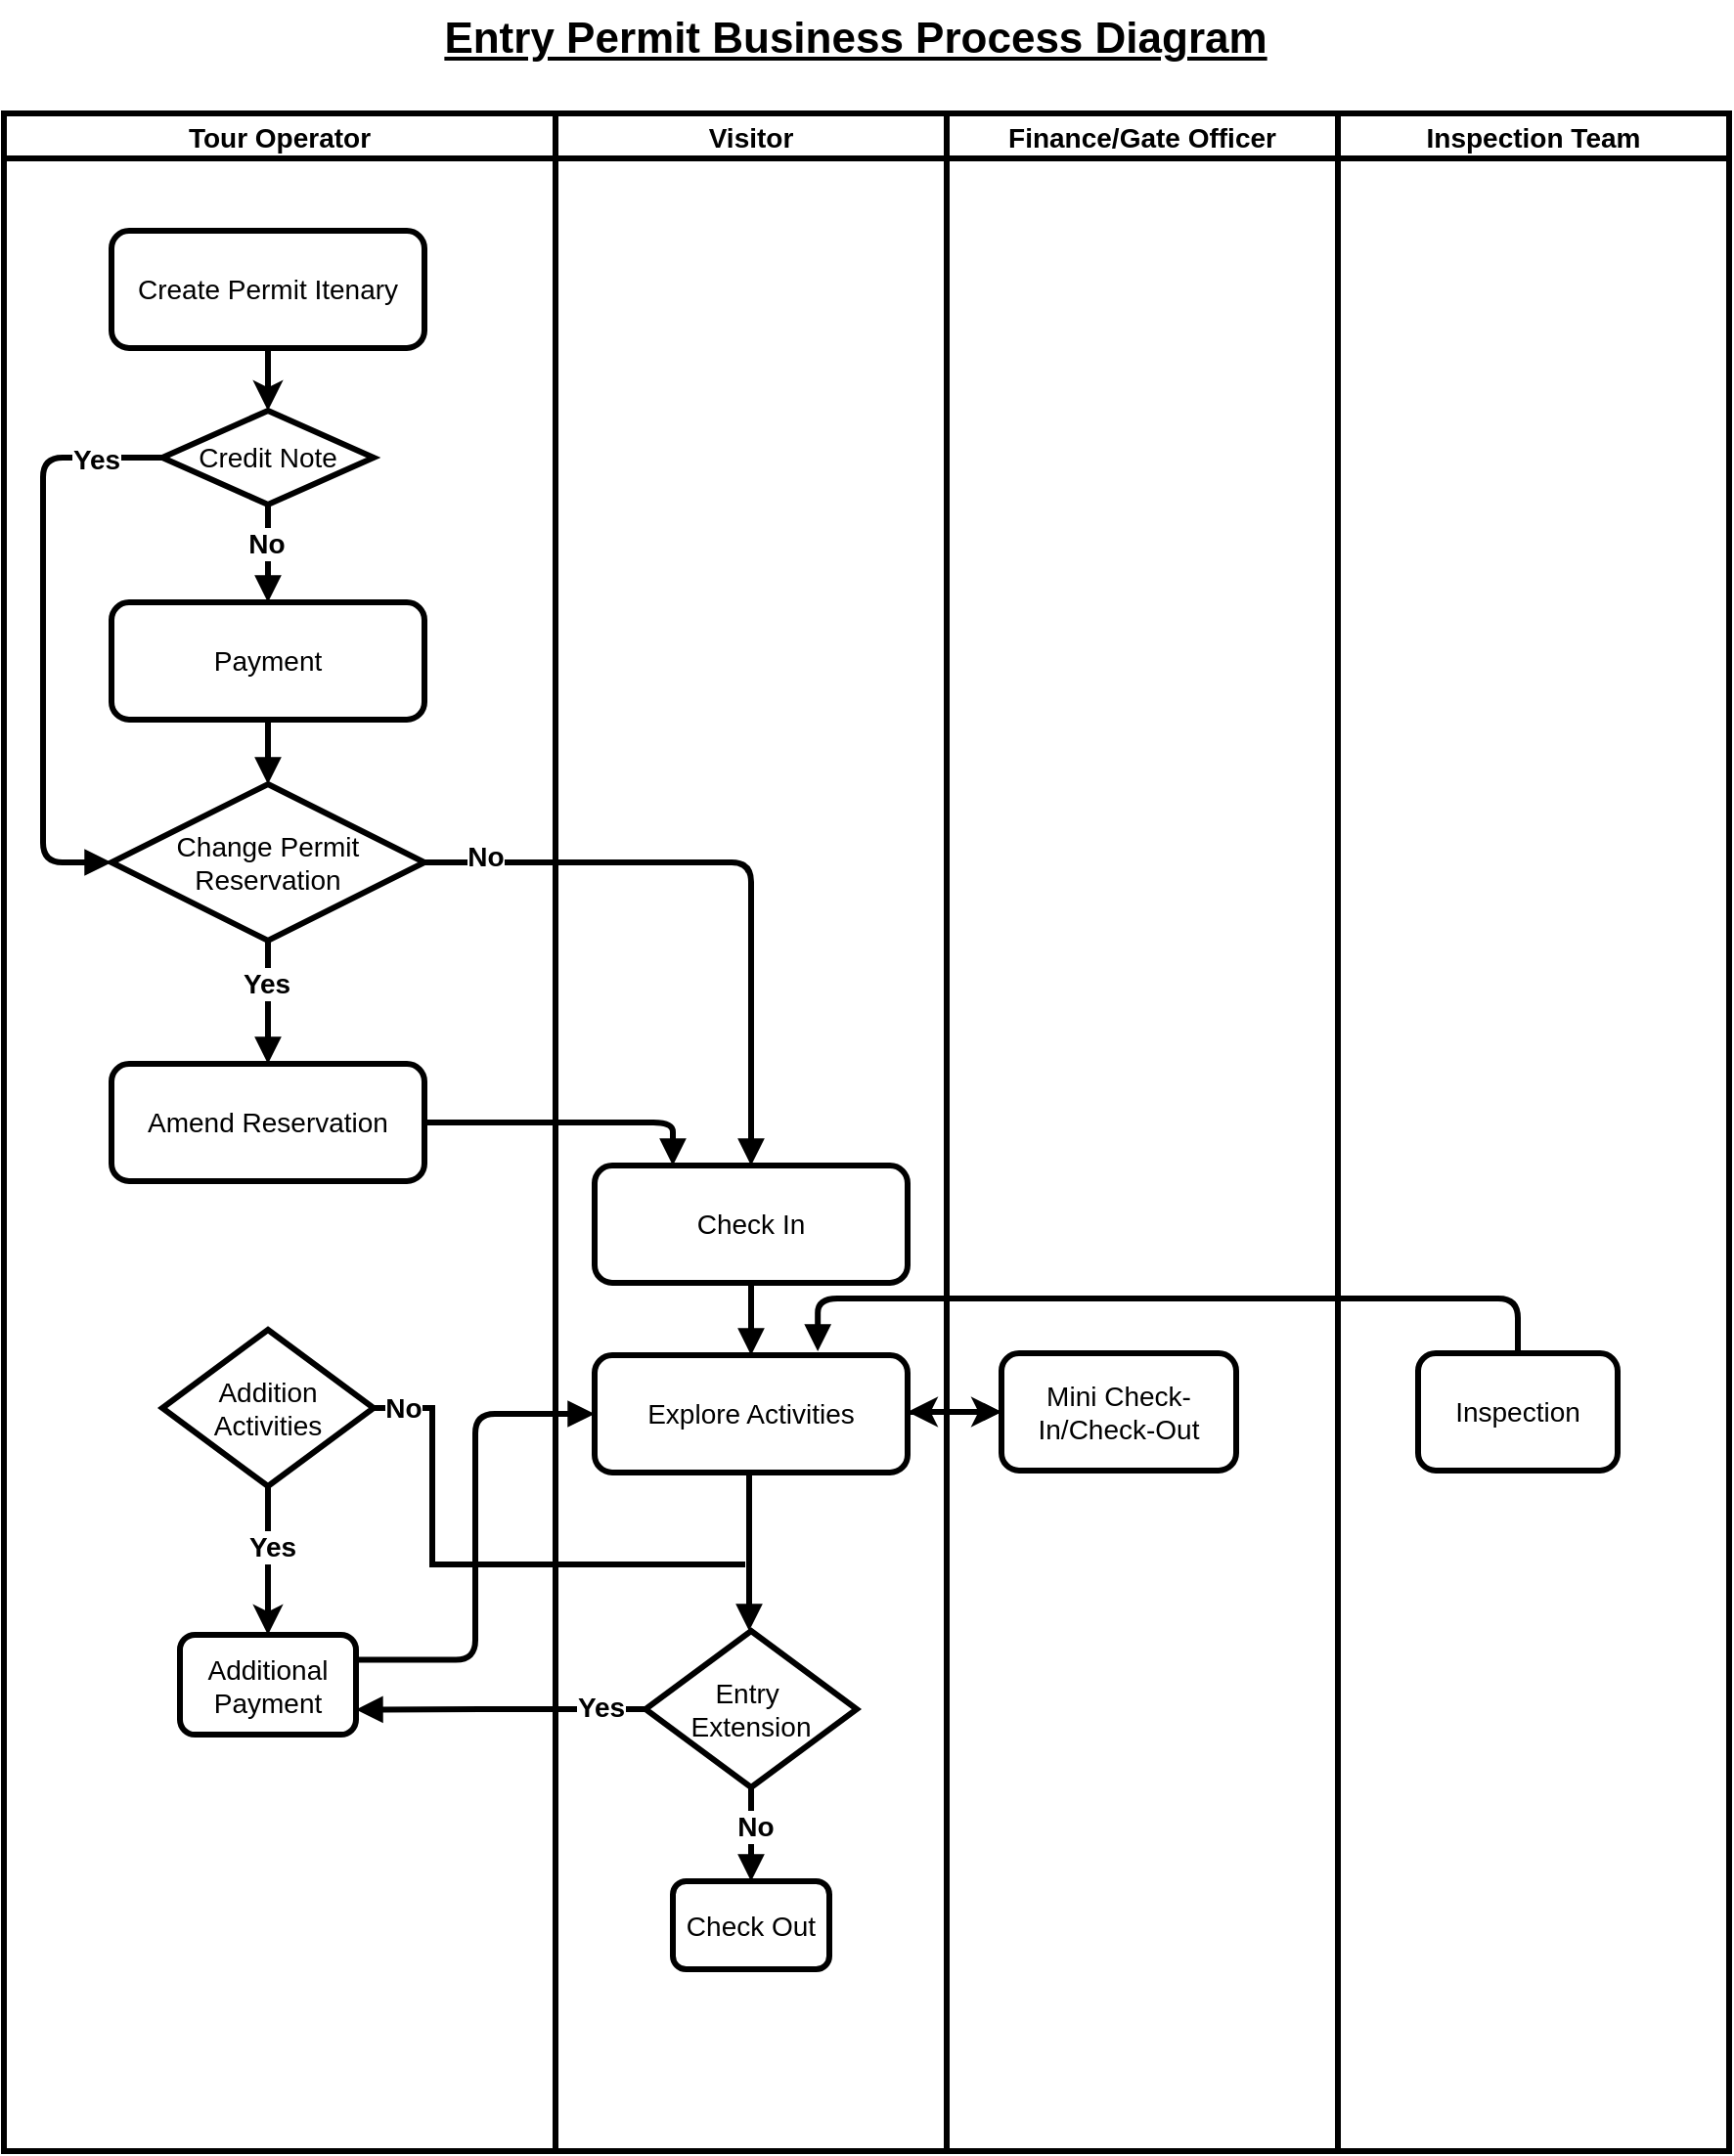 <mxfile version="27.1.0">
  <diagram id="swimlane" name="Swimlane-Entry Permit">
    <mxGraphModel dx="1426" dy="1032" grid="1" gridSize="10" guides="1" tooltips="1" connect="1" arrows="1" fold="1" page="1" pageScale="1" pageWidth="827" pageHeight="1169" math="0" shadow="0">
      <root>
        <mxCell id="0" />
        <mxCell id="1" parent="0" />
        <mxCell id="2" value="Tour Operator" style="swimlane;strokeWidth=3;fontSize=14;" parent="1" vertex="1">
          <mxGeometry x="151" y="118" width="282" height="1042" as="geometry" />
        </mxCell>
        <mxCell id="6" value="Create Permit Itenary" style="rounded=1;whiteSpace=wrap;html=1;strokeWidth=3;fontSize=14;" parent="2" vertex="1">
          <mxGeometry x="55" y="60" width="160" height="60" as="geometry" />
        </mxCell>
        <mxCell id="4jdVKeHSQ_0vZsYD6vu7-24" value="Payment" style="rounded=1;whiteSpace=wrap;html=1;strokeWidth=3;fontSize=14;" vertex="1" parent="2">
          <mxGeometry x="55" y="250" width="160" height="60" as="geometry" />
        </mxCell>
        <mxCell id="4jdVKeHSQ_0vZsYD6vu7-27" value="" style="endArrow=classic;html=1;rounded=0;exitX=0.5;exitY=1;exitDx=0;exitDy=0;strokeWidth=3;entryX=0.5;entryY=0;entryDx=0;entryDy=0;" edge="1" parent="2" source="6" target="4jdVKeHSQ_0vZsYD6vu7-61">
          <mxGeometry width="50" height="50" relative="1" as="geometry">
            <mxPoint x="243" y="463" as="sourcePoint" />
            <mxPoint x="135" y="172" as="targetPoint" />
          </mxGeometry>
        </mxCell>
        <mxCell id="4jdVKeHSQ_0vZsYD6vu7-28" value="Amend Reservation" style="rounded=1;whiteSpace=wrap;html=1;strokeWidth=3;fontSize=14;" vertex="1" parent="2">
          <mxGeometry x="55" y="486" width="160" height="60" as="geometry" />
        </mxCell>
        <mxCell id="4jdVKeHSQ_0vZsYD6vu7-54" value="" style="edgeStyle=orthogonalEdgeStyle;rounded=0;orthogonalLoop=1;jettySize=auto;html=1;strokeWidth=3;" edge="1" parent="2" source="4jdVKeHSQ_0vZsYD6vu7-33" target="13">
          <mxGeometry relative="1" as="geometry" />
        </mxCell>
        <mxCell id="4jdVKeHSQ_0vZsYD6vu7-67" value="&lt;font style=&quot;font-size: 14px;&quot;&gt;&lt;b&gt;Yes&lt;/b&gt;&lt;/font&gt;" style="edgeLabel;html=1;align=center;verticalAlign=middle;resizable=0;points=[];" vertex="1" connectable="0" parent="4jdVKeHSQ_0vZsYD6vu7-54">
          <mxGeometry x="-0.195" y="2" relative="1" as="geometry">
            <mxPoint as="offset" />
          </mxGeometry>
        </mxCell>
        <mxCell id="13" value="Additional Payment" style="rounded=1;whiteSpace=wrap;html=1;strokeWidth=3;fontSize=14;" parent="2" vertex="1">
          <mxGeometry x="90" y="778" width="90" height="51" as="geometry" />
        </mxCell>
        <mxCell id="4jdVKeHSQ_0vZsYD6vu7-29" value="&lt;font style=&quot;font-size: 14px;&quot;&gt;Change Permit Reservation&lt;/font&gt;" style="rhombus;whiteSpace=wrap;html=1;strokeWidth=3;" vertex="1" parent="2">
          <mxGeometry x="55" y="343" width="160" height="80" as="geometry" />
        </mxCell>
        <mxCell id="4jdVKeHSQ_0vZsYD6vu7-30" style="edgeStyle=orthogonalEdgeStyle;endArrow=block;html=1;strokeWidth=3;fontSize=14;exitX=0.5;exitY=1;exitDx=0;exitDy=0;entryX=0.5;entryY=0;entryDx=0;entryDy=0;" edge="1" parent="2" source="4jdVKeHSQ_0vZsYD6vu7-24" target="4jdVKeHSQ_0vZsYD6vu7-29">
          <mxGeometry relative="1" as="geometry">
            <mxPoint x="523" y="525" as="sourcePoint" />
            <mxPoint x="643" y="448" as="targetPoint" />
          </mxGeometry>
        </mxCell>
        <mxCell id="4jdVKeHSQ_0vZsYD6vu7-31" style="edgeStyle=orthogonalEdgeStyle;endArrow=block;html=1;strokeWidth=3;fontSize=14;exitX=0.5;exitY=1;exitDx=0;exitDy=0;entryX=0.5;entryY=0;entryDx=0;entryDy=0;" edge="1" parent="2" source="4jdVKeHSQ_0vZsYD6vu7-29" target="4jdVKeHSQ_0vZsYD6vu7-28">
          <mxGeometry relative="1" as="geometry">
            <mxPoint x="293" y="278" as="sourcePoint" />
            <mxPoint x="413" y="311" as="targetPoint" />
          </mxGeometry>
        </mxCell>
        <mxCell id="4jdVKeHSQ_0vZsYD6vu7-38" value="&lt;font style=&quot;font-size: 14px;&quot;&gt;&lt;b&gt;Yes&lt;/b&gt;&lt;/font&gt;" style="edgeLabel;html=1;align=center;verticalAlign=middle;resizable=0;points=[];" vertex="1" connectable="0" parent="4jdVKeHSQ_0vZsYD6vu7-31">
          <mxGeometry x="-0.302" y="-1" relative="1" as="geometry">
            <mxPoint as="offset" />
          </mxGeometry>
        </mxCell>
        <mxCell id="4jdVKeHSQ_0vZsYD6vu7-33" value="&lt;font style=&quot;font-size: 14px;&quot;&gt;Addition Activities&lt;/font&gt;" style="rhombus;whiteSpace=wrap;html=1;strokeWidth=3;" vertex="1" parent="2">
          <mxGeometry x="81" y="622" width="108" height="80" as="geometry" />
        </mxCell>
        <mxCell id="4jdVKeHSQ_0vZsYD6vu7-61" value="&lt;font style=&quot;font-size: 14px;&quot;&gt;Credit Note &lt;/font&gt;" style="rhombus;whiteSpace=wrap;html=1;strokeWidth=3;" vertex="1" parent="2">
          <mxGeometry x="81" y="152" width="108" height="48" as="geometry" />
        </mxCell>
        <mxCell id="4jdVKeHSQ_0vZsYD6vu7-62" style="edgeStyle=orthogonalEdgeStyle;endArrow=block;html=1;strokeWidth=3;fontSize=14;exitX=0.5;exitY=1;exitDx=0;exitDy=0;entryX=0.5;entryY=0;entryDx=0;entryDy=0;" edge="1" parent="2" source="4jdVKeHSQ_0vZsYD6vu7-61" target="4jdVKeHSQ_0vZsYD6vu7-24">
          <mxGeometry relative="1" as="geometry">
            <mxPoint x="160" y="212" as="sourcePoint" />
            <mxPoint x="160" y="245" as="targetPoint" />
          </mxGeometry>
        </mxCell>
        <mxCell id="4jdVKeHSQ_0vZsYD6vu7-63" value="&lt;font style=&quot;font-size: 14px;&quot;&gt;&lt;b&gt;No&lt;/b&gt;&lt;/font&gt;" style="edgeLabel;html=1;align=center;verticalAlign=middle;resizable=0;points=[];" vertex="1" connectable="0" parent="4jdVKeHSQ_0vZsYD6vu7-62">
          <mxGeometry x="-0.2" y="-1" relative="1" as="geometry">
            <mxPoint as="offset" />
          </mxGeometry>
        </mxCell>
        <mxCell id="4jdVKeHSQ_0vZsYD6vu7-64" style="edgeStyle=orthogonalEdgeStyle;endArrow=block;html=1;strokeWidth=3;fontSize=14;exitX=0;exitY=0.5;exitDx=0;exitDy=0;entryX=0;entryY=0.5;entryDx=0;entryDy=0;" edge="1" parent="2" source="4jdVKeHSQ_0vZsYD6vu7-61" target="4jdVKeHSQ_0vZsYD6vu7-29">
          <mxGeometry relative="1" as="geometry">
            <mxPoint x="408" y="370" as="sourcePoint" />
            <mxPoint x="50" y="369" as="targetPoint" />
            <Array as="points">
              <mxPoint x="20" y="176" />
              <mxPoint x="20" y="383" />
            </Array>
          </mxGeometry>
        </mxCell>
        <mxCell id="4jdVKeHSQ_0vZsYD6vu7-65" value="&lt;font style=&quot;font-size: 14px;&quot;&gt;&lt;b&gt;Yes&lt;/b&gt;&lt;/font&gt;" style="edgeLabel;html=1;align=center;verticalAlign=middle;resizable=0;points=[];" vertex="1" connectable="0" parent="4jdVKeHSQ_0vZsYD6vu7-64">
          <mxGeometry x="-0.776" y="1" relative="1" as="geometry">
            <mxPoint as="offset" />
          </mxGeometry>
        </mxCell>
        <mxCell id="3" value="Visitor" style="swimlane;strokeWidth=3;fontSize=14;" parent="1" vertex="1">
          <mxGeometry x="433" y="118" width="200" height="1042" as="geometry" />
        </mxCell>
        <mxCell id="8" value="Check In" style="rounded=1;whiteSpace=wrap;html=1;strokeWidth=3;fontSize=14;" parent="3" vertex="1">
          <mxGeometry x="20" y="538" width="160" height="60" as="geometry" />
        </mxCell>
        <mxCell id="10" value="Explore Activities" style="rounded=1;whiteSpace=wrap;html=1;strokeWidth=3;fontSize=14;" parent="3" vertex="1">
          <mxGeometry x="20" y="635" width="160" height="60" as="geometry" />
        </mxCell>
        <mxCell id="12" value="Check Out" style="rounded=1;whiteSpace=wrap;html=1;strokeWidth=3;fontSize=14;" parent="3" vertex="1">
          <mxGeometry x="60" y="904" width="80" height="45" as="geometry" />
        </mxCell>
        <mxCell id="4jdVKeHSQ_0vZsYD6vu7-57" value="&lt;div&gt;&lt;font style=&quot;font-size: 14px;&quot;&gt;Entry&amp;nbsp;&lt;/font&gt;&lt;/div&gt;&lt;div&gt;&lt;font style=&quot;font-size: 14px;&quot;&gt;Extension&lt;/font&gt;&lt;/div&gt;" style="rhombus;whiteSpace=wrap;html=1;strokeWidth=3;" vertex="1" parent="3">
          <mxGeometry x="46" y="776" width="108" height="80" as="geometry" />
        </mxCell>
        <mxCell id="19" style="edgeStyle=orthogonalEdgeStyle;endArrow=block;html=1;strokeWidth=3;fontSize=14;entryX=0.5;entryY=0;entryDx=0;entryDy=0;exitX=0.5;exitY=1;exitDx=0;exitDy=0;" parent="3" edge="1">
          <mxGeometry relative="1" as="geometry">
            <mxPoint x="99" y="695" as="sourcePoint" />
            <mxPoint x="99" y="776" as="targetPoint" />
          </mxGeometry>
        </mxCell>
        <mxCell id="20" style="edgeStyle=orthogonalEdgeStyle;endArrow=block;html=1;strokeWidth=3;fontSize=14;exitX=0.5;exitY=1;exitDx=0;exitDy=0;" parent="3" source="4jdVKeHSQ_0vZsYD6vu7-57" target="12" edge="1">
          <mxGeometry relative="1" as="geometry">
            <mxPoint x="100" y="842" as="sourcePoint" />
          </mxGeometry>
        </mxCell>
        <mxCell id="4jdVKeHSQ_0vZsYD6vu7-58" value="&lt;b&gt;&lt;font style=&quot;font-size: 14px;&quot;&gt;No&lt;/font&gt;&lt;/b&gt;" style="edgeLabel;html=1;align=center;verticalAlign=middle;resizable=0;points=[];" vertex="1" connectable="0" parent="20">
          <mxGeometry x="-0.194" y="2" relative="1" as="geometry">
            <mxPoint as="offset" />
          </mxGeometry>
        </mxCell>
        <mxCell id="18" style="edgeStyle=orthogonalEdgeStyle;endArrow=block;html=1;strokeWidth=3;fontSize=14;entryX=0.5;entryY=0;entryDx=0;entryDy=0;exitX=0.5;exitY=1;exitDx=0;exitDy=0;" parent="3" source="8" target="10" edge="1">
          <mxGeometry relative="1" as="geometry">
            <mxPoint x="100" y="594" as="sourcePoint" />
            <mxPoint x="100" y="631" as="targetPoint" />
          </mxGeometry>
        </mxCell>
        <mxCell id="4" value="Finance/Gate Officer" style="swimlane;strokeWidth=3;fontSize=14;startSize=23;" parent="1" vertex="1">
          <mxGeometry x="633" y="118" width="200" height="1042" as="geometry" />
        </mxCell>
        <mxCell id="4jdVKeHSQ_0vZsYD6vu7-37" value="&lt;div&gt;&lt;font style=&quot;font-size: 14px;&quot;&gt;Mini Check-In/Check-Out&lt;/font&gt;&lt;/div&gt;" style="rounded=1;whiteSpace=wrap;html=1;strokeWidth=3;fontSize=14;" vertex="1" parent="4">
          <mxGeometry x="28" y="634" width="120" height="60" as="geometry" />
        </mxCell>
        <mxCell id="5" value="Inspection Team" style="swimlane;strokeWidth=3;fontSize=14;" parent="1" vertex="1">
          <mxGeometry x="833" y="118" width="200" height="1042" as="geometry" />
        </mxCell>
        <mxCell id="14" value="Inspection" style="rounded=1;whiteSpace=wrap;html=1;strokeWidth=3;fontSize=14;" parent="5" vertex="1">
          <mxGeometry x="41" y="634" width="102" height="60" as="geometry" />
        </mxCell>
        <mxCell id="16" style="edgeStyle=orthogonalEdgeStyle;endArrow=block;html=1;strokeWidth=3;fontSize=14;exitX=1;exitY=0.5;exitDx=0;exitDy=0;entryX=0.5;entryY=0;entryDx=0;entryDy=0;" parent="1" source="4jdVKeHSQ_0vZsYD6vu7-29" target="8" edge="1">
          <mxGeometry relative="1" as="geometry">
            <mxPoint x="533" y="500" as="sourcePoint" />
            <mxPoint x="533" y="652" as="targetPoint" />
          </mxGeometry>
        </mxCell>
        <mxCell id="4jdVKeHSQ_0vZsYD6vu7-56" value="&lt;font style=&quot;font-size: 14px;&quot;&gt;&lt;b&gt;No&lt;/b&gt;&lt;/font&gt;" style="edgeLabel;html=1;align=center;verticalAlign=middle;resizable=0;points=[];" vertex="1" connectable="0" parent="16">
          <mxGeometry x="-0.811" y="3" relative="1" as="geometry">
            <mxPoint as="offset" />
          </mxGeometry>
        </mxCell>
        <mxCell id="4jdVKeHSQ_0vZsYD6vu7-32" style="edgeStyle=orthogonalEdgeStyle;endArrow=block;html=1;strokeWidth=3;fontSize=14;exitX=1;exitY=0.5;exitDx=0;exitDy=0;entryX=0.25;entryY=0;entryDx=0;entryDy=0;" edge="1" parent="1" source="4jdVKeHSQ_0vZsYD6vu7-28" target="8">
          <mxGeometry relative="1" as="geometry">
            <mxPoint x="721" y="627" as="sourcePoint" />
            <mxPoint x="493" y="652" as="targetPoint" />
          </mxGeometry>
        </mxCell>
        <mxCell id="4jdVKeHSQ_0vZsYD6vu7-36" value="" style="endArrow=classic;startArrow=classic;html=1;rounded=0;exitX=1;exitY=0.5;exitDx=0;exitDy=0;entryX=0;entryY=0.5;entryDx=0;entryDy=0;strokeWidth=3;" edge="1" parent="1" target="4jdVKeHSQ_0vZsYD6vu7-37">
          <mxGeometry width="50" height="50" relative="1" as="geometry">
            <mxPoint x="613" y="782" as="sourcePoint" />
            <mxPoint x="693" y="785" as="targetPoint" />
          </mxGeometry>
        </mxCell>
        <mxCell id="4jdVKeHSQ_0vZsYD6vu7-40" value="" style="edgeStyle=orthogonalEdgeStyle;rounded=0;orthogonalLoop=1;jettySize=auto;html=1;" edge="1" parent="1" source="10" target="4jdVKeHSQ_0vZsYD6vu7-37">
          <mxGeometry relative="1" as="geometry" />
        </mxCell>
        <mxCell id="4jdVKeHSQ_0vZsYD6vu7-48" style="edgeStyle=orthogonalEdgeStyle;endArrow=block;html=1;strokeWidth=3;fontSize=14;exitX=0.5;exitY=0;exitDx=0;exitDy=0;entryX=0.713;entryY=-0.033;entryDx=0;entryDy=0;entryPerimeter=0;" edge="1" parent="1" source="14" target="10">
          <mxGeometry relative="1" as="geometry">
            <mxPoint x="833" y="549" as="sourcePoint" />
            <mxPoint x="953" y="716" as="targetPoint" />
            <Array as="points">
              <mxPoint x="925" y="724" />
              <mxPoint x="567" y="724" />
            </Array>
          </mxGeometry>
        </mxCell>
        <mxCell id="4jdVKeHSQ_0vZsYD6vu7-59" style="edgeStyle=orthogonalEdgeStyle;endArrow=block;html=1;strokeWidth=3;fontSize=14;exitX=0;exitY=0.5;exitDx=0;exitDy=0;entryX=1;entryY=0.75;entryDx=0;entryDy=0;" edge="1" parent="1" source="4jdVKeHSQ_0vZsYD6vu7-57" target="13">
          <mxGeometry relative="1" as="geometry">
            <mxPoint x="391" y="960" as="sourcePoint" />
            <mxPoint x="518" y="978" as="targetPoint" />
          </mxGeometry>
        </mxCell>
        <mxCell id="4jdVKeHSQ_0vZsYD6vu7-60" value="&lt;font style=&quot;font-size: 14px;&quot;&gt;&lt;b&gt;Yes&lt;/b&gt;&lt;/font&gt;" style="edgeLabel;html=1;align=center;verticalAlign=middle;resizable=0;points=[];" vertex="1" connectable="0" parent="4jdVKeHSQ_0vZsYD6vu7-59">
          <mxGeometry x="-0.69" y="-1" relative="1" as="geometry">
            <mxPoint as="offset" />
          </mxGeometry>
        </mxCell>
        <mxCell id="4jdVKeHSQ_0vZsYD6vu7-66" value="&lt;div align=&quot;center&quot;&gt;&lt;font style=&quot;font-size: 22px;&quot;&gt;&lt;b&gt;&lt;font&gt;&lt;u&gt;Entry Permit Business Process Diagram&lt;/u&gt;&lt;/font&gt;&lt;/b&gt;&lt;/font&gt;&lt;/div&gt;" style="text;html=1;align=center;verticalAlign=middle;resizable=0;points=[];autosize=1;strokeColor=none;fillColor=none;" vertex="1" parent="1">
          <mxGeometry x="366" y="60" width="440" height="40" as="geometry" />
        </mxCell>
        <mxCell id="4jdVKeHSQ_0vZsYD6vu7-70" style="edgeStyle=orthogonalEdgeStyle;endArrow=block;html=1;strokeWidth=3;fontSize=14;exitX=1;exitY=0.25;exitDx=0;exitDy=0;entryX=0;entryY=0.5;entryDx=0;entryDy=0;" edge="1" parent="1" source="13" target="10">
          <mxGeometry relative="1" as="geometry">
            <mxPoint x="380" y="870" as="sourcePoint" />
            <mxPoint x="507" y="892" as="targetPoint" />
          </mxGeometry>
        </mxCell>
        <mxCell id="4jdVKeHSQ_0vZsYD6vu7-73" value="" style="endArrow=none;html=1;rounded=0;exitX=1;exitY=0.5;exitDx=0;exitDy=0;strokeWidth=3;" edge="1" parent="1" source="4jdVKeHSQ_0vZsYD6vu7-33">
          <mxGeometry width="50" height="50" relative="1" as="geometry">
            <mxPoint x="410" y="820" as="sourcePoint" />
            <mxPoint x="530" y="860" as="targetPoint" />
            <Array as="points">
              <mxPoint x="370" y="780" />
              <mxPoint x="370" y="860" />
            </Array>
          </mxGeometry>
        </mxCell>
        <mxCell id="4jdVKeHSQ_0vZsYD6vu7-75" value="&lt;b&gt;&lt;font style=&quot;font-size: 14px;&quot;&gt;No&lt;/font&gt;&lt;/b&gt;" style="edgeLabel;html=1;align=center;verticalAlign=middle;resizable=0;points=[];" vertex="1" connectable="0" parent="4jdVKeHSQ_0vZsYD6vu7-73">
          <mxGeometry x="-0.889" relative="1" as="geometry">
            <mxPoint as="offset" />
          </mxGeometry>
        </mxCell>
      </root>
    </mxGraphModel>
  </diagram>
</mxfile>
